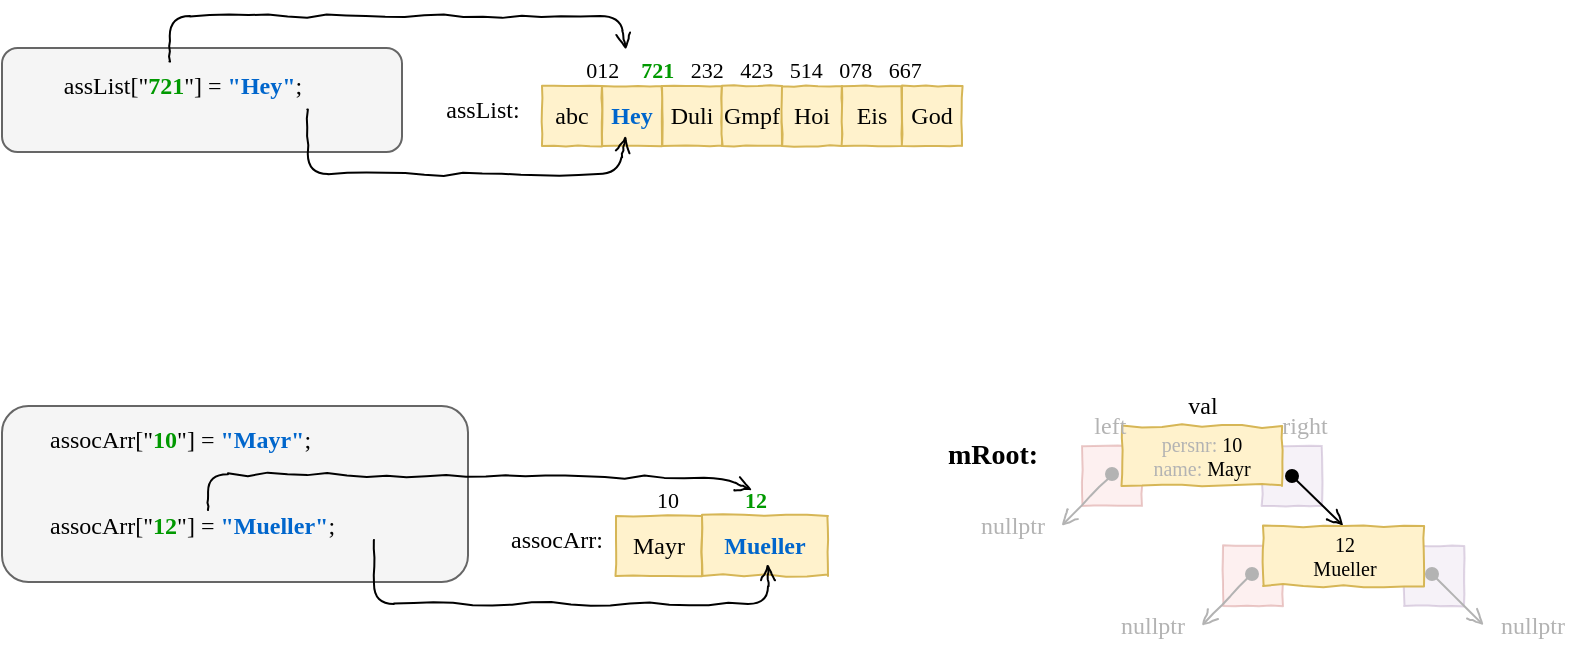 <mxfile version="13.4.5" type="device"><diagram id="mFq_UxKDi7qEWMJE8yRH" name="Page-1"><mxGraphModel dx="488" dy="282" grid="1" gridSize="10" guides="1" tooltips="1" connect="1" arrows="1" fold="1" page="1" pageScale="1" pageWidth="1169" pageHeight="827" math="0" shadow="0"><root><mxCell id="0"/><mxCell id="1" parent="0"/><mxCell id="umxpD1PMK0Hez7656glA-102" value="" style="rounded=1;whiteSpace=wrap;html=1;fontFamily=Lucida Console;fontSize=17;fontColor=#333333;fillColor=#f5f5f5;strokeColor=#666666;" parent="1" vertex="1"><mxGeometry x="80" y="91" width="200" height="52" as="geometry"/></mxCell><mxCell id="umxpD1PMK0Hez7656glA-31" value="abc" style="rounded=0;whiteSpace=wrap;html=1;comic=1;fontFamily=Comic Sans MS;fillColor=#fff2cc;strokeColor=#d6b656;" parent="1" vertex="1"><mxGeometry x="350" y="110" width="30" height="30" as="geometry"/></mxCell><mxCell id="umxpD1PMK0Hez7656glA-54" value="&lt;font color=&quot;#0066cc&quot; face=&quot;Lucida Console&quot;&gt;&lt;b&gt;Hey&lt;/b&gt;&lt;/font&gt;" style="rounded=0;whiteSpace=wrap;html=1;comic=1;fontFamily=Comic Sans MS;fillColor=#fff2cc;strokeColor=#d6b656;" parent="1" vertex="1"><mxGeometry x="380" y="110" width="30" height="30" as="geometry"/></mxCell><mxCell id="umxpD1PMK0Hez7656glA-55" value="Duli" style="rounded=0;whiteSpace=wrap;html=1;comic=1;fontFamily=Comic Sans MS;fillColor=#fff2cc;strokeColor=#d6b656;" parent="1" vertex="1"><mxGeometry x="410" y="110" width="30" height="30" as="geometry"/></mxCell><mxCell id="umxpD1PMK0Hez7656glA-56" value="Gmpf" style="rounded=0;whiteSpace=wrap;html=1;comic=1;fontFamily=Comic Sans MS;fillColor=#fff2cc;strokeColor=#d6b656;" parent="1" vertex="1"><mxGeometry x="440" y="110" width="30" height="30" as="geometry"/></mxCell><mxCell id="umxpD1PMK0Hez7656glA-57" value="Hoi" style="rounded=0;whiteSpace=wrap;html=1;comic=1;fontFamily=Comic Sans MS;fillColor=#fff2cc;strokeColor=#d6b656;" parent="1" vertex="1"><mxGeometry x="470" y="110" width="30" height="30" as="geometry"/></mxCell><mxCell id="umxpD1PMK0Hez7656glA-58" value="Eis" style="rounded=0;whiteSpace=wrap;html=1;comic=1;fontFamily=Comic Sans MS;fillColor=#fff2cc;strokeColor=#d6b656;" parent="1" vertex="1"><mxGeometry x="500" y="110" width="30" height="30" as="geometry"/></mxCell><mxCell id="umxpD1PMK0Hez7656glA-59" value="God" style="rounded=0;whiteSpace=wrap;html=1;comic=1;fontFamily=Comic Sans MS;fillColor=#fff2cc;strokeColor=#d6b656;" parent="1" vertex="1"><mxGeometry x="530" y="110" width="30" height="30" as="geometry"/></mxCell><mxCell id="umxpD1PMK0Hez7656glA-77" value="012&amp;nbsp; &amp;nbsp; &lt;b&gt;&lt;font color=&quot;#009900&quot; face=&quot;Lucida Console&quot;&gt;721&lt;/font&gt;&lt;/b&gt;&amp;nbsp; &amp;nbsp;232&amp;nbsp; &amp;nbsp;423&amp;nbsp; &amp;nbsp;514&amp;nbsp; &amp;nbsp;078&amp;nbsp; &amp;nbsp;667&amp;nbsp; &amp;nbsp;&amp;nbsp;" style="text;html=1;align=center;verticalAlign=middle;resizable=0;points=[];autosize=1;fontFamily=Comic Sans MS;fontSize=11;" parent="1" vertex="1"><mxGeometry x="346" y="92" width="230" height="20" as="geometry"/></mxCell><mxCell id="umxpD1PMK0Hez7656glA-79" value="" style="endArrow=open;html=1;fontFamily=Comic Sans MS;comic=1;endFill=0;startArrow=none;startFill=0;exitX=0.465;exitY=-0.11;exitDx=0;exitDy=0;entryX=0.2;entryY=-0.007;entryDx=0;entryDy=0;entryPerimeter=0;exitPerimeter=0;" parent="1" source="umxpD1PMK0Hez7656glA-100" target="umxpD1PMK0Hez7656glA-77" edge="1"><mxGeometry width="50" height="50" relative="1" as="geometry"><mxPoint x="330.0" y="75.0" as="sourcePoint"/><mxPoint x="490" y="91" as="targetPoint"/><Array as="points"><mxPoint x="164" y="75"/><mxPoint x="389" y="75"/></Array></mxGeometry></mxCell><mxCell id="umxpD1PMK0Hez7656glA-100" value="assList[&quot;&lt;font color=&quot;#009900&quot;&gt;&lt;b&gt;721&lt;/b&gt;&lt;/font&gt;&quot;] = &lt;b style=&quot;color: rgb(0 , 102 , 204)&quot;&gt;&quot;&lt;/b&gt;&lt;font color=&quot;#0066cc&quot;&gt;&lt;b&gt;Hey&quot;&lt;/b&gt;&lt;/font&gt;;" style="text;html=1;align=center;verticalAlign=middle;resizable=0;points=[];autosize=1;fontFamily=Lucida Console;" parent="1" vertex="1"><mxGeometry x="80" y="100" width="180" height="20" as="geometry"/></mxCell><mxCell id="umxpD1PMK0Hez7656glA-101" value="assList:" style="text;html=1;align=center;verticalAlign=middle;resizable=0;points=[];autosize=1;fontFamily=Comic Sans MS;" parent="1" vertex="1"><mxGeometry x="290" y="112" width="60" height="20" as="geometry"/></mxCell><mxCell id="umxpD1PMK0Hez7656glA-103" value="" style="endArrow=open;html=1;fontFamily=Comic Sans MS;comic=1;endFill=0;startArrow=none;startFill=0;exitX=0.848;exitY=1.09;exitDx=0;exitDy=0;exitPerimeter=0;entryX=0.4;entryY=0.833;entryDx=0;entryDy=0;entryPerimeter=0;" parent="1" source="umxpD1PMK0Hez7656glA-100" target="umxpD1PMK0Hez7656glA-54" edge="1"><mxGeometry width="50" height="50" relative="1" as="geometry"><mxPoint x="173.47" y="116.06" as="sourcePoint"/><mxPoint x="390" y="140" as="targetPoint"/><Array as="points"><mxPoint x="233" y="154"/><mxPoint x="388" y="154"/></Array></mxGeometry></mxCell><mxCell id="t8aTZGeF46cTLlioqmTg-1" value="" style="rounded=1;whiteSpace=wrap;html=1;fontFamily=Lucida Console;fontSize=17;fontColor=#333333;fillColor=#f5f5f5;strokeColor=#666666;" parent="1" vertex="1"><mxGeometry x="80" y="270" width="233" height="88" as="geometry"/></mxCell><mxCell id="t8aTZGeF46cTLlioqmTg-2" value="Mayr" style="rounded=0;whiteSpace=wrap;html=1;comic=1;fontFamily=Comic Sans MS;fillColor=#fff2cc;strokeColor=#d6b656;" parent="1" vertex="1"><mxGeometry x="387" y="325" width="43" height="30" as="geometry"/></mxCell><mxCell id="t8aTZGeF46cTLlioqmTg-3" value="&lt;font color=&quot;#0066cc&quot; face=&quot;Lucida Console&quot;&gt;&lt;b&gt;Mueller&lt;/b&gt;&lt;/font&gt;" style="rounded=0;whiteSpace=wrap;html=1;comic=1;fontFamily=Comic Sans MS;fillColor=#fff2cc;strokeColor=#d6b656;" parent="1" vertex="1"><mxGeometry x="430" y="325" width="63" height="30" as="geometry"/></mxCell><mxCell id="t8aTZGeF46cTLlioqmTg-9" value="&amp;nbsp; &amp;nbsp; 10&amp;nbsp; &amp;nbsp; &amp;nbsp; &amp;nbsp; &amp;nbsp; &amp;nbsp;&amp;nbsp;&lt;b&gt;&lt;font color=&quot;#009900&quot; face=&quot;Lucida Console&quot;&gt;12&lt;/font&gt;&lt;/b&gt;" style="text;html=1;align=center;verticalAlign=middle;resizable=0;points=[];autosize=1;fontFamily=Comic Sans MS;fontSize=11;" parent="1" vertex="1"><mxGeometry x="384" y="307" width="90" height="20" as="geometry"/></mxCell><mxCell id="t8aTZGeF46cTLlioqmTg-10" value="" style="endArrow=open;html=1;fontFamily=Comic Sans MS;comic=1;endFill=0;startArrow=none;startFill=0;exitX=0.386;exitY=0.733;exitDx=0;exitDy=0;exitPerimeter=0;entryX=0.789;entryY=0.25;entryDx=0;entryDy=0;entryPerimeter=0;" parent="1" source="t8aTZGeF46cTLlioqmTg-11" target="t8aTZGeF46cTLlioqmTg-9" edge="1"><mxGeometry width="50" height="50" relative="1" as="geometry"><mxPoint x="367.0" y="290.0" as="sourcePoint"/><mxPoint x="429" y="309" as="targetPoint"/><Array as="points"><mxPoint x="183" y="304"/><mxPoint x="441" y="306"/></Array></mxGeometry></mxCell><mxCell id="t8aTZGeF46cTLlioqmTg-11" value="assocArr[&quot;&lt;font color=&quot;#009900&quot;&gt;&lt;b&gt;10&lt;/b&gt;&lt;/font&gt;&quot;] =&amp;nbsp;&lt;b style=&quot;color: rgb(0 , 102 , 204)&quot;&gt;&quot;&lt;/b&gt;&lt;font color=&quot;#0066cc&quot;&gt;&lt;b&gt;Mayr&quot;&lt;/b&gt;&lt;/font&gt;;&lt;br&gt;&lt;br&gt;&lt;br&gt;assocArr[&quot;&lt;font color=&quot;#009900&quot;&gt;&lt;b&gt;12&lt;/b&gt;&lt;/font&gt;&quot;] = &lt;b style=&quot;color: rgb(0 , 102 , 204)&quot;&gt;&quot;&lt;/b&gt;&lt;font color=&quot;#0066cc&quot;&gt;&lt;b&gt;Mueller&quot;&lt;/b&gt;&lt;/font&gt;;" style="text;html=1;align=left;verticalAlign=middle;resizable=0;points=[];autosize=1;fontFamily=Lucida Console;" parent="1" vertex="1"><mxGeometry x="102" y="278" width="210" height="60" as="geometry"/></mxCell><mxCell id="t8aTZGeF46cTLlioqmTg-12" value="assocArr:" style="text;html=1;align=center;verticalAlign=middle;resizable=0;points=[];autosize=1;fontFamily=Comic Sans MS;" parent="1" vertex="1"><mxGeometry x="322" y="327" width="70" height="20" as="geometry"/></mxCell><mxCell id="t8aTZGeF46cTLlioqmTg-13" value="" style="endArrow=open;html=1;fontFamily=Comic Sans MS;comic=1;endFill=0;startArrow=none;startFill=0;entryX=0.524;entryY=0.8;entryDx=0;entryDy=0;entryPerimeter=0;exitX=0.781;exitY=0.984;exitDx=0;exitDy=0;exitPerimeter=0;" parent="1" source="t8aTZGeF46cTLlioqmTg-11" target="t8aTZGeF46cTLlioqmTg-3" edge="1"><mxGeometry width="50" height="50" relative="1" as="geometry"><mxPoint x="266" y="340" as="sourcePoint"/><mxPoint x="427" y="355" as="targetPoint"/><Array as="points"><mxPoint x="266" y="369"/><mxPoint x="463" y="369"/></Array></mxGeometry></mxCell><mxCell id="iyVOsaawAzdWwynjoEZQ-1" value="" style="rounded=0;whiteSpace=wrap;html=1;comic=1;fontFamily=Comic Sans MS;fillColor=#f8cecc;strokeColor=#b85450;opacity=30;" vertex="1" parent="1"><mxGeometry x="620" y="290" width="30" height="30" as="geometry"/></mxCell><mxCell id="iyVOsaawAzdWwynjoEZQ-2" value="" style="rounded=0;whiteSpace=wrap;html=1;comic=1;fontFamily=Comic Sans MS;fillColor=#e1d5e7;strokeColor=#9673a6;opacity=30;" vertex="1" parent="1"><mxGeometry x="710" y="290" width="30" height="30" as="geometry"/></mxCell><mxCell id="iyVOsaawAzdWwynjoEZQ-4" value="" style="endArrow=open;html=1;fontFamily=Comic Sans MS;comic=1;endFill=0;startArrow=oval;startFill=1;entryX=0.5;entryY=0;entryDx=0;entryDy=0;exitX=0.5;exitY=0.5;exitDx=0;exitDy=0;exitPerimeter=0;" edge="1" parent="1" target="iyVOsaawAzdWwynjoEZQ-17" source="iyVOsaawAzdWwynjoEZQ-2"><mxGeometry width="50" height="50" relative="1" as="geometry"><mxPoint x="675" y="304" as="sourcePoint"/><mxPoint x="716" y="330" as="targetPoint"/></mxGeometry></mxCell><mxCell id="iyVOsaawAzdWwynjoEZQ-5" value="&lt;font color=&quot;#b3b3b3&quot;&gt;persnr: &lt;/font&gt;10&lt;br style=&quot;font-size: 10px&quot;&gt;&lt;font color=&quot;#b3b3b3&quot;&gt;name: &lt;/font&gt;Mayr" style="rounded=0;whiteSpace=wrap;html=1;comic=1;fontFamily=Comic Sans MS;fillColor=#fff2cc;strokeColor=#d6b656;fontSize=10;" vertex="1" parent="1"><mxGeometry x="640" y="280" width="80" height="30" as="geometry"/></mxCell><mxCell id="iyVOsaawAzdWwynjoEZQ-13" value="" style="rounded=0;whiteSpace=wrap;html=1;comic=1;fontFamily=Comic Sans MS;fillColor=#f8cecc;strokeColor=#b85450;opacity=30;" vertex="1" parent="1"><mxGeometry x="690.5" y="340" width="30" height="30" as="geometry"/></mxCell><mxCell id="iyVOsaawAzdWwynjoEZQ-14" value="" style="rounded=0;whiteSpace=wrap;html=1;comic=1;fontFamily=Comic Sans MS;fillColor=#e1d5e7;strokeColor=#9673a6;opacity=30;" vertex="1" parent="1"><mxGeometry x="781" y="340" width="30" height="30" as="geometry"/></mxCell><mxCell id="iyVOsaawAzdWwynjoEZQ-17" value="12&lt;br style=&quot;font-size: 10px;&quot;&gt;Mueller" style="rounded=0;whiteSpace=wrap;html=1;comic=1;fontFamily=Comic Sans MS;fillColor=#fff2cc;strokeColor=#d6b656;fontSize=10;" vertex="1" parent="1"><mxGeometry x="710.5" y="330" width="80.5" height="30" as="geometry"/></mxCell><mxCell id="iyVOsaawAzdWwynjoEZQ-32" value="&lt;font color=&quot;#b3b3b3&quot;&gt;left&amp;nbsp; &amp;nbsp; &amp;nbsp; &amp;nbsp; &amp;nbsp; &amp;nbsp; &amp;nbsp; &amp;nbsp; &amp;nbsp; &amp;nbsp; &amp;nbsp; &amp;nbsp; &amp;nbsp; right&lt;/font&gt;" style="text;html=1;align=center;verticalAlign=middle;resizable=0;points=[];autosize=1;fontFamily=Comic Sans MS;comic=1;opacity=30;fontColor=#808080;" vertex="1" parent="1"><mxGeometry x="604" y="270" width="160" height="20" as="geometry"/></mxCell><mxCell id="iyVOsaawAzdWwynjoEZQ-33" value="val" style="text;html=1;align=center;verticalAlign=middle;resizable=0;points=[];autosize=1;fontFamily=Comic Sans MS;comic=1;" vertex="1" parent="1"><mxGeometry x="665" y="260" width="30" height="20" as="geometry"/></mxCell><mxCell id="iyVOsaawAzdWwynjoEZQ-34" value="&lt;b&gt;&lt;font style=&quot;font-size: 14px&quot;&gt;mRoot:&lt;/font&gt;&lt;/b&gt;" style="text;html=1;align=center;verticalAlign=middle;resizable=0;points=[];autosize=1;fontFamily=Comic Sans MS;" vertex="1" parent="1"><mxGeometry x="545" y="285" width="60" height="20" as="geometry"/></mxCell><mxCell id="iyVOsaawAzdWwynjoEZQ-36" value="" style="endArrow=open;html=1;fontFamily=Comic Sans MS;comic=1;endFill=0;startArrow=oval;startFill=1;exitX=0.5;exitY=0.467;exitDx=0;exitDy=0;exitPerimeter=0;entryX=0.995;entryY=0.497;entryDx=0;entryDy=0;entryPerimeter=0;strokeColor=#B3B3B3;" edge="1" parent="1" source="iyVOsaawAzdWwynjoEZQ-1" target="iyVOsaawAzdWwynjoEZQ-39"><mxGeometry width="50" height="50" relative="1" as="geometry"><mxPoint x="735" y="315" as="sourcePoint"/><mxPoint x="610" y="340" as="targetPoint"/></mxGeometry></mxCell><mxCell id="iyVOsaawAzdWwynjoEZQ-37" value="" style="endArrow=open;html=1;fontFamily=Comic Sans MS;comic=1;endFill=0;startArrow=oval;startFill=1;exitX=0.5;exitY=0.467;exitDx=0;exitDy=0;exitPerimeter=0;entryX=0.997;entryY=0.494;entryDx=0;entryDy=0;entryPerimeter=0;strokeColor=#B3B3B3;" edge="1" parent="1" target="iyVOsaawAzdWwynjoEZQ-40"><mxGeometry width="50" height="50" relative="1" as="geometry"><mxPoint x="705.0" y="354.0" as="sourcePoint"/><mxPoint x="680.0" y="389.99" as="targetPoint"/></mxGeometry></mxCell><mxCell id="iyVOsaawAzdWwynjoEZQ-38" value="" style="endArrow=open;html=1;fontFamily=Comic Sans MS;comic=1;endFill=0;startArrow=oval;startFill=1;entryX=0.016;entryY=0.481;entryDx=0;entryDy=0;exitX=0.5;exitY=0.5;exitDx=0;exitDy=0;exitPerimeter=0;entryPerimeter=0;strokeColor=#B3B3B3;" edge="1" parent="1" target="iyVOsaawAzdWwynjoEZQ-41"><mxGeometry width="50" height="50" relative="1" as="geometry"><mxPoint x="795" y="354" as="sourcePoint"/><mxPoint x="820.75" y="389" as="targetPoint"/></mxGeometry></mxCell><mxCell id="iyVOsaawAzdWwynjoEZQ-39" value="&lt;font color=&quot;#b3b3b3&quot;&gt;nullptr&lt;/font&gt;" style="text;html=1;align=center;verticalAlign=middle;resizable=0;points=[];autosize=1;fontFamily=Comic Sans MS;comic=1;" vertex="1" parent="1"><mxGeometry x="560" y="320" width="50" height="20" as="geometry"/></mxCell><mxCell id="iyVOsaawAzdWwynjoEZQ-40" value="nullptr" style="text;html=1;align=center;verticalAlign=middle;resizable=0;points=[];autosize=1;fontFamily=Comic Sans MS;comic=1;fontColor=#B3B3B3;" vertex="1" parent="1"><mxGeometry x="630" y="370" width="50" height="20" as="geometry"/></mxCell><mxCell id="iyVOsaawAzdWwynjoEZQ-41" value="nullptr" style="text;html=1;align=center;verticalAlign=middle;resizable=0;points=[];autosize=1;fontFamily=Comic Sans MS;comic=1;fontColor=#B3B3B3;" vertex="1" parent="1"><mxGeometry x="820" y="370" width="50" height="20" as="geometry"/></mxCell></root></mxGraphModel></diagram></mxfile>